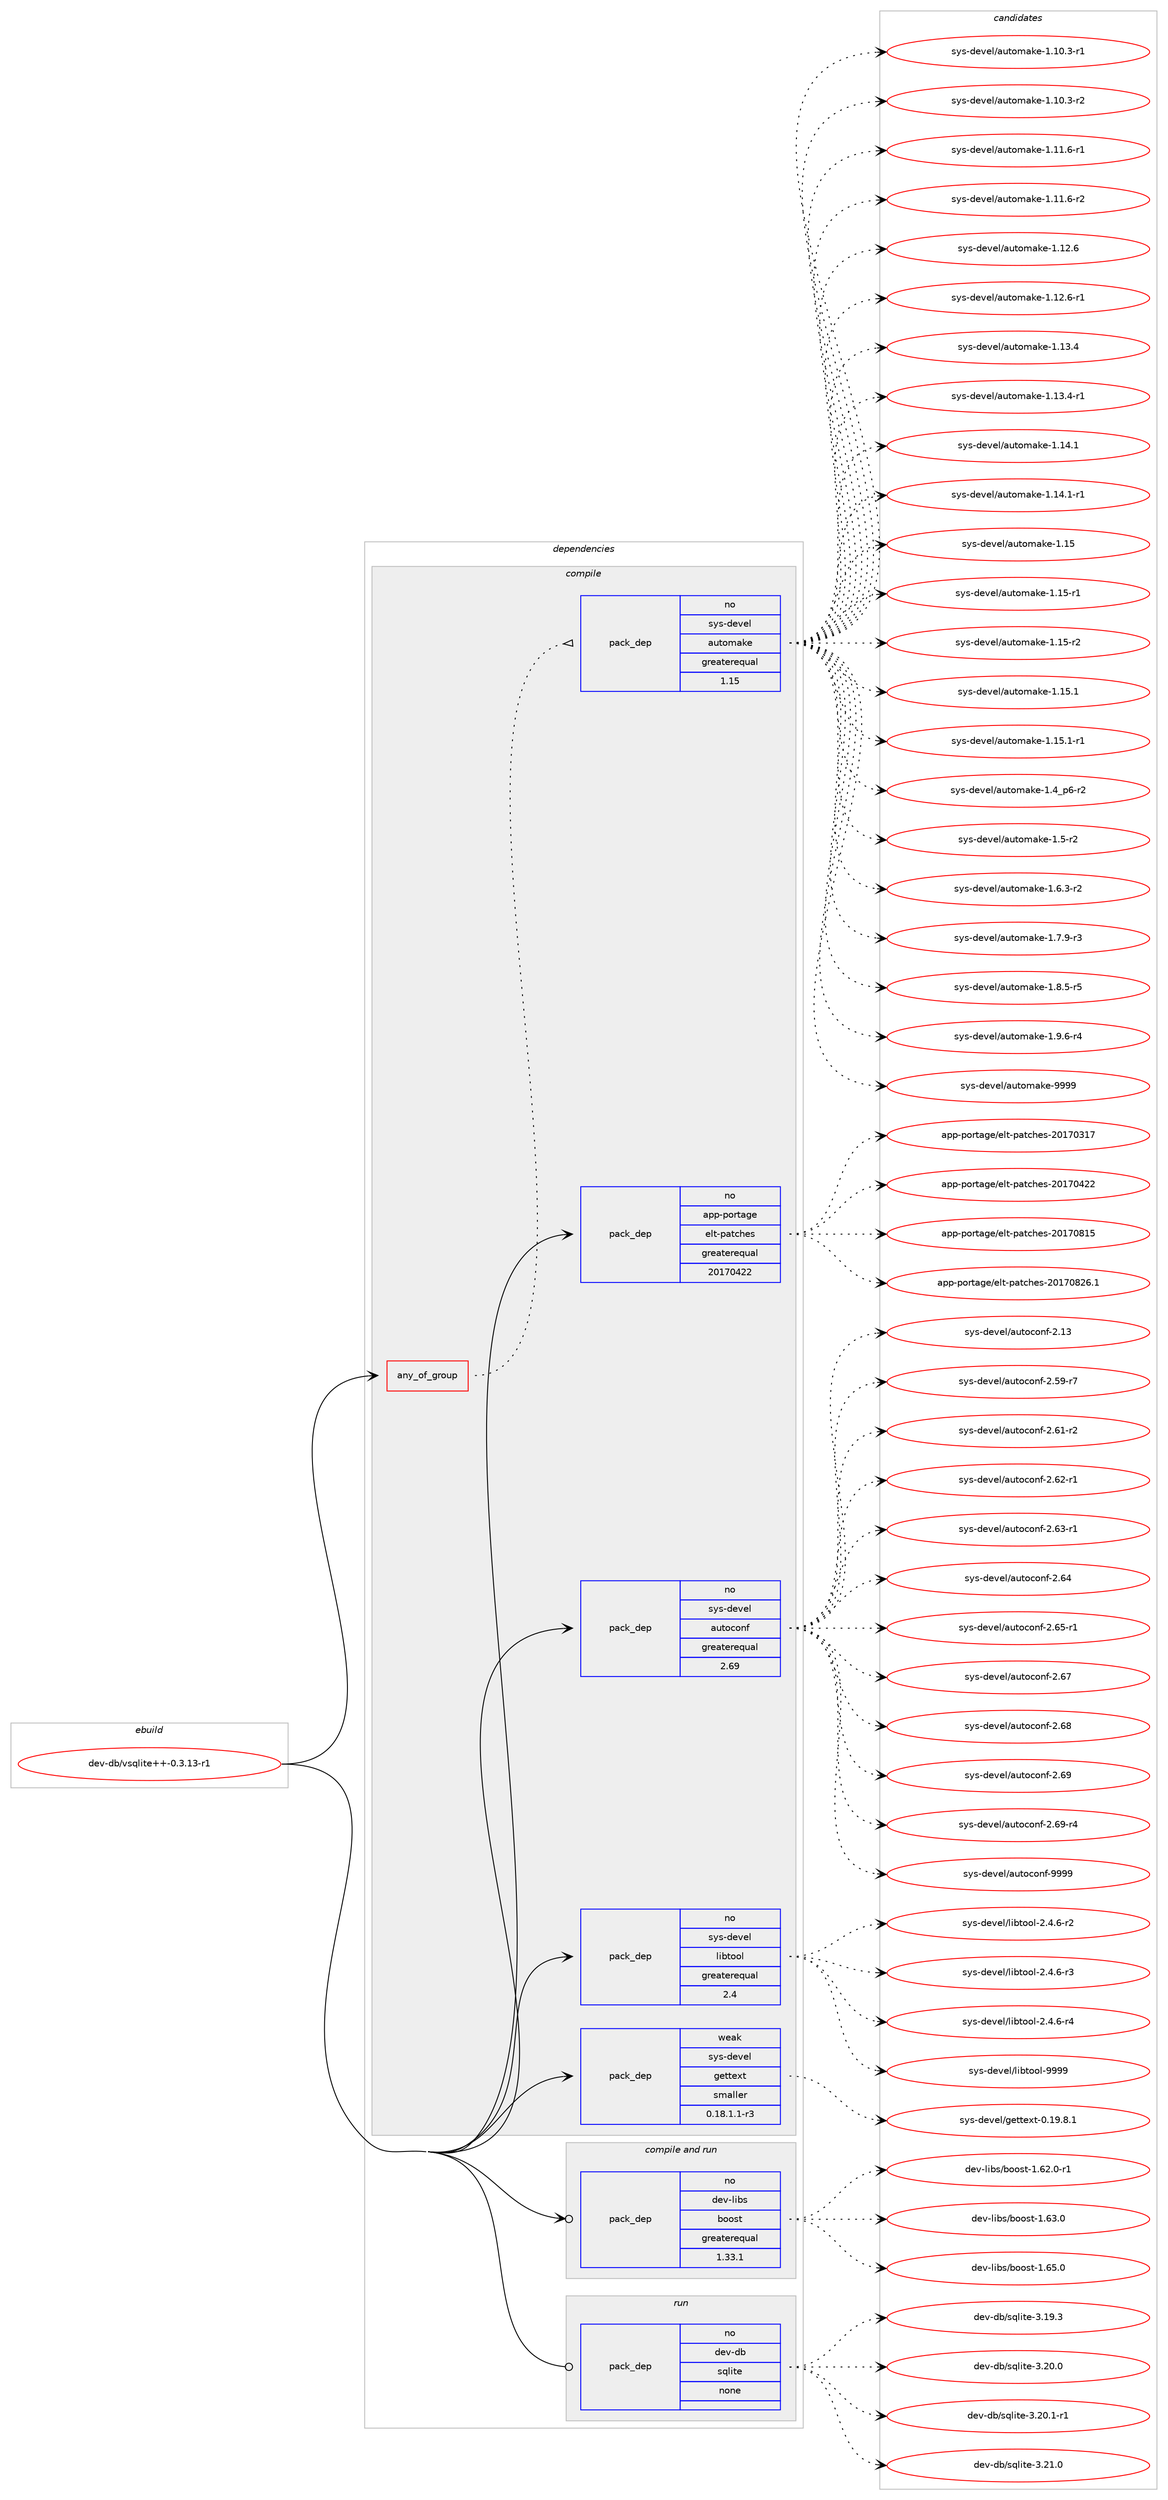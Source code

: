 digraph prolog {

# *************
# Graph options
# *************

newrank=true;
concentrate=true;
compound=true;
graph [rankdir=LR,fontname=Helvetica,fontsize=10,ranksep=1.5];#, ranksep=2.5, nodesep=0.2];
edge  [arrowhead=vee];
node  [fontname=Helvetica,fontsize=10];

# **********
# The ebuild
# **********

subgraph cluster_leftcol {
color=gray;
rank=same;
label=<<i>ebuild</i>>;
id [label="dev-db/vsqlite++-0.3.13-r1", color=red, width=4, href="../dev-db/vsqlite++-0.3.13-r1.svg"];
}

# ****************
# The dependencies
# ****************

subgraph cluster_midcol {
color=gray;
label=<<i>dependencies</i>>;
subgraph cluster_compile {
fillcolor="#eeeeee";
style=filled;
label=<<i>compile</i>>;
subgraph any1542 {
dependency71309 [label=<<TABLE BORDER="0" CELLBORDER="1" CELLSPACING="0" CELLPADDING="4"><TR><TD CELLPADDING="10">any_of_group</TD></TR></TABLE>>, shape=none, color=red];subgraph pack52269 {
dependency71310 [label=<<TABLE BORDER="0" CELLBORDER="1" CELLSPACING="0" CELLPADDING="4" WIDTH="220"><TR><TD ROWSPAN="6" CELLPADDING="30">pack_dep</TD></TR><TR><TD WIDTH="110">no</TD></TR><TR><TD>sys-devel</TD></TR><TR><TD>automake</TD></TR><TR><TD>greaterequal</TD></TR><TR><TD>1.15</TD></TR></TABLE>>, shape=none, color=blue];
}
dependency71309:e -> dependency71310:w [weight=20,style="dotted",arrowhead="oinv"];
}
id:e -> dependency71309:w [weight=20,style="solid",arrowhead="vee"];
subgraph pack52270 {
dependency71311 [label=<<TABLE BORDER="0" CELLBORDER="1" CELLSPACING="0" CELLPADDING="4" WIDTH="220"><TR><TD ROWSPAN="6" CELLPADDING="30">pack_dep</TD></TR><TR><TD WIDTH="110">no</TD></TR><TR><TD>app-portage</TD></TR><TR><TD>elt-patches</TD></TR><TR><TD>greaterequal</TD></TR><TR><TD>20170422</TD></TR></TABLE>>, shape=none, color=blue];
}
id:e -> dependency71311:w [weight=20,style="solid",arrowhead="vee"];
subgraph pack52271 {
dependency71312 [label=<<TABLE BORDER="0" CELLBORDER="1" CELLSPACING="0" CELLPADDING="4" WIDTH="220"><TR><TD ROWSPAN="6" CELLPADDING="30">pack_dep</TD></TR><TR><TD WIDTH="110">no</TD></TR><TR><TD>sys-devel</TD></TR><TR><TD>autoconf</TD></TR><TR><TD>greaterequal</TD></TR><TR><TD>2.69</TD></TR></TABLE>>, shape=none, color=blue];
}
id:e -> dependency71312:w [weight=20,style="solid",arrowhead="vee"];
subgraph pack52272 {
dependency71313 [label=<<TABLE BORDER="0" CELLBORDER="1" CELLSPACING="0" CELLPADDING="4" WIDTH="220"><TR><TD ROWSPAN="6" CELLPADDING="30">pack_dep</TD></TR><TR><TD WIDTH="110">no</TD></TR><TR><TD>sys-devel</TD></TR><TR><TD>libtool</TD></TR><TR><TD>greaterequal</TD></TR><TR><TD>2.4</TD></TR></TABLE>>, shape=none, color=blue];
}
id:e -> dependency71313:w [weight=20,style="solid",arrowhead="vee"];
subgraph pack52273 {
dependency71314 [label=<<TABLE BORDER="0" CELLBORDER="1" CELLSPACING="0" CELLPADDING="4" WIDTH="220"><TR><TD ROWSPAN="6" CELLPADDING="30">pack_dep</TD></TR><TR><TD WIDTH="110">weak</TD></TR><TR><TD>sys-devel</TD></TR><TR><TD>gettext</TD></TR><TR><TD>smaller</TD></TR><TR><TD>0.18.1.1-r3</TD></TR></TABLE>>, shape=none, color=blue];
}
id:e -> dependency71314:w [weight=20,style="solid",arrowhead="vee"];
}
subgraph cluster_compileandrun {
fillcolor="#eeeeee";
style=filled;
label=<<i>compile and run</i>>;
subgraph pack52274 {
dependency71315 [label=<<TABLE BORDER="0" CELLBORDER="1" CELLSPACING="0" CELLPADDING="4" WIDTH="220"><TR><TD ROWSPAN="6" CELLPADDING="30">pack_dep</TD></TR><TR><TD WIDTH="110">no</TD></TR><TR><TD>dev-libs</TD></TR><TR><TD>boost</TD></TR><TR><TD>greaterequal</TD></TR><TR><TD>1.33.1</TD></TR></TABLE>>, shape=none, color=blue];
}
id:e -> dependency71315:w [weight=20,style="solid",arrowhead="odotvee"];
}
subgraph cluster_run {
fillcolor="#eeeeee";
style=filled;
label=<<i>run</i>>;
subgraph pack52275 {
dependency71316 [label=<<TABLE BORDER="0" CELLBORDER="1" CELLSPACING="0" CELLPADDING="4" WIDTH="220"><TR><TD ROWSPAN="6" CELLPADDING="30">pack_dep</TD></TR><TR><TD WIDTH="110">no</TD></TR><TR><TD>dev-db</TD></TR><TR><TD>sqlite</TD></TR><TR><TD>none</TD></TR><TR><TD></TD></TR></TABLE>>, shape=none, color=blue];
}
id:e -> dependency71316:w [weight=20,style="solid",arrowhead="odot"];
}
}

# **************
# The candidates
# **************

subgraph cluster_choices {
rank=same;
color=gray;
label=<<i>candidates</i>>;

subgraph choice52269 {
color=black;
nodesep=1;
choice11512111545100101118101108479711711611110997107101454946494846514511449 [label="sys-devel/automake-1.10.3-r1", color=red, width=4,href="../sys-devel/automake-1.10.3-r1.svg"];
choice11512111545100101118101108479711711611110997107101454946494846514511450 [label="sys-devel/automake-1.10.3-r2", color=red, width=4,href="../sys-devel/automake-1.10.3-r2.svg"];
choice11512111545100101118101108479711711611110997107101454946494946544511449 [label="sys-devel/automake-1.11.6-r1", color=red, width=4,href="../sys-devel/automake-1.11.6-r1.svg"];
choice11512111545100101118101108479711711611110997107101454946494946544511450 [label="sys-devel/automake-1.11.6-r2", color=red, width=4,href="../sys-devel/automake-1.11.6-r2.svg"];
choice1151211154510010111810110847971171161111099710710145494649504654 [label="sys-devel/automake-1.12.6", color=red, width=4,href="../sys-devel/automake-1.12.6.svg"];
choice11512111545100101118101108479711711611110997107101454946495046544511449 [label="sys-devel/automake-1.12.6-r1", color=red, width=4,href="../sys-devel/automake-1.12.6-r1.svg"];
choice1151211154510010111810110847971171161111099710710145494649514652 [label="sys-devel/automake-1.13.4", color=red, width=4,href="../sys-devel/automake-1.13.4.svg"];
choice11512111545100101118101108479711711611110997107101454946495146524511449 [label="sys-devel/automake-1.13.4-r1", color=red, width=4,href="../sys-devel/automake-1.13.4-r1.svg"];
choice1151211154510010111810110847971171161111099710710145494649524649 [label="sys-devel/automake-1.14.1", color=red, width=4,href="../sys-devel/automake-1.14.1.svg"];
choice11512111545100101118101108479711711611110997107101454946495246494511449 [label="sys-devel/automake-1.14.1-r1", color=red, width=4,href="../sys-devel/automake-1.14.1-r1.svg"];
choice115121115451001011181011084797117116111109971071014549464953 [label="sys-devel/automake-1.15", color=red, width=4,href="../sys-devel/automake-1.15.svg"];
choice1151211154510010111810110847971171161111099710710145494649534511449 [label="sys-devel/automake-1.15-r1", color=red, width=4,href="../sys-devel/automake-1.15-r1.svg"];
choice1151211154510010111810110847971171161111099710710145494649534511450 [label="sys-devel/automake-1.15-r2", color=red, width=4,href="../sys-devel/automake-1.15-r2.svg"];
choice1151211154510010111810110847971171161111099710710145494649534649 [label="sys-devel/automake-1.15.1", color=red, width=4,href="../sys-devel/automake-1.15.1.svg"];
choice11512111545100101118101108479711711611110997107101454946495346494511449 [label="sys-devel/automake-1.15.1-r1", color=red, width=4,href="../sys-devel/automake-1.15.1-r1.svg"];
choice115121115451001011181011084797117116111109971071014549465295112544511450 [label="sys-devel/automake-1.4_p6-r2", color=red, width=4,href="../sys-devel/automake-1.4_p6-r2.svg"];
choice11512111545100101118101108479711711611110997107101454946534511450 [label="sys-devel/automake-1.5-r2", color=red, width=4,href="../sys-devel/automake-1.5-r2.svg"];
choice115121115451001011181011084797117116111109971071014549465446514511450 [label="sys-devel/automake-1.6.3-r2", color=red, width=4,href="../sys-devel/automake-1.6.3-r2.svg"];
choice115121115451001011181011084797117116111109971071014549465546574511451 [label="sys-devel/automake-1.7.9-r3", color=red, width=4,href="../sys-devel/automake-1.7.9-r3.svg"];
choice115121115451001011181011084797117116111109971071014549465646534511453 [label="sys-devel/automake-1.8.5-r5", color=red, width=4,href="../sys-devel/automake-1.8.5-r5.svg"];
choice115121115451001011181011084797117116111109971071014549465746544511452 [label="sys-devel/automake-1.9.6-r4", color=red, width=4,href="../sys-devel/automake-1.9.6-r4.svg"];
choice115121115451001011181011084797117116111109971071014557575757 [label="sys-devel/automake-9999", color=red, width=4,href="../sys-devel/automake-9999.svg"];
dependency71310:e -> choice11512111545100101118101108479711711611110997107101454946494846514511449:w [style=dotted,weight="100"];
dependency71310:e -> choice11512111545100101118101108479711711611110997107101454946494846514511450:w [style=dotted,weight="100"];
dependency71310:e -> choice11512111545100101118101108479711711611110997107101454946494946544511449:w [style=dotted,weight="100"];
dependency71310:e -> choice11512111545100101118101108479711711611110997107101454946494946544511450:w [style=dotted,weight="100"];
dependency71310:e -> choice1151211154510010111810110847971171161111099710710145494649504654:w [style=dotted,weight="100"];
dependency71310:e -> choice11512111545100101118101108479711711611110997107101454946495046544511449:w [style=dotted,weight="100"];
dependency71310:e -> choice1151211154510010111810110847971171161111099710710145494649514652:w [style=dotted,weight="100"];
dependency71310:e -> choice11512111545100101118101108479711711611110997107101454946495146524511449:w [style=dotted,weight="100"];
dependency71310:e -> choice1151211154510010111810110847971171161111099710710145494649524649:w [style=dotted,weight="100"];
dependency71310:e -> choice11512111545100101118101108479711711611110997107101454946495246494511449:w [style=dotted,weight="100"];
dependency71310:e -> choice115121115451001011181011084797117116111109971071014549464953:w [style=dotted,weight="100"];
dependency71310:e -> choice1151211154510010111810110847971171161111099710710145494649534511449:w [style=dotted,weight="100"];
dependency71310:e -> choice1151211154510010111810110847971171161111099710710145494649534511450:w [style=dotted,weight="100"];
dependency71310:e -> choice1151211154510010111810110847971171161111099710710145494649534649:w [style=dotted,weight="100"];
dependency71310:e -> choice11512111545100101118101108479711711611110997107101454946495346494511449:w [style=dotted,weight="100"];
dependency71310:e -> choice115121115451001011181011084797117116111109971071014549465295112544511450:w [style=dotted,weight="100"];
dependency71310:e -> choice11512111545100101118101108479711711611110997107101454946534511450:w [style=dotted,weight="100"];
dependency71310:e -> choice115121115451001011181011084797117116111109971071014549465446514511450:w [style=dotted,weight="100"];
dependency71310:e -> choice115121115451001011181011084797117116111109971071014549465546574511451:w [style=dotted,weight="100"];
dependency71310:e -> choice115121115451001011181011084797117116111109971071014549465646534511453:w [style=dotted,weight="100"];
dependency71310:e -> choice115121115451001011181011084797117116111109971071014549465746544511452:w [style=dotted,weight="100"];
dependency71310:e -> choice115121115451001011181011084797117116111109971071014557575757:w [style=dotted,weight="100"];
}
subgraph choice52270 {
color=black;
nodesep=1;
choice97112112451121111141169710310147101108116451129711699104101115455048495548514955 [label="app-portage/elt-patches-20170317", color=red, width=4,href="../app-portage/elt-patches-20170317.svg"];
choice97112112451121111141169710310147101108116451129711699104101115455048495548525050 [label="app-portage/elt-patches-20170422", color=red, width=4,href="../app-portage/elt-patches-20170422.svg"];
choice97112112451121111141169710310147101108116451129711699104101115455048495548564953 [label="app-portage/elt-patches-20170815", color=red, width=4,href="../app-portage/elt-patches-20170815.svg"];
choice971121124511211111411697103101471011081164511297116991041011154550484955485650544649 [label="app-portage/elt-patches-20170826.1", color=red, width=4,href="../app-portage/elt-patches-20170826.1.svg"];
dependency71311:e -> choice97112112451121111141169710310147101108116451129711699104101115455048495548514955:w [style=dotted,weight="100"];
dependency71311:e -> choice97112112451121111141169710310147101108116451129711699104101115455048495548525050:w [style=dotted,weight="100"];
dependency71311:e -> choice97112112451121111141169710310147101108116451129711699104101115455048495548564953:w [style=dotted,weight="100"];
dependency71311:e -> choice971121124511211111411697103101471011081164511297116991041011154550484955485650544649:w [style=dotted,weight="100"];
}
subgraph choice52271 {
color=black;
nodesep=1;
choice115121115451001011181011084797117116111991111101024550464951 [label="sys-devel/autoconf-2.13", color=red, width=4,href="../sys-devel/autoconf-2.13.svg"];
choice1151211154510010111810110847971171161119911111010245504653574511455 [label="sys-devel/autoconf-2.59-r7", color=red, width=4,href="../sys-devel/autoconf-2.59-r7.svg"];
choice1151211154510010111810110847971171161119911111010245504654494511450 [label="sys-devel/autoconf-2.61-r2", color=red, width=4,href="../sys-devel/autoconf-2.61-r2.svg"];
choice1151211154510010111810110847971171161119911111010245504654504511449 [label="sys-devel/autoconf-2.62-r1", color=red, width=4,href="../sys-devel/autoconf-2.62-r1.svg"];
choice1151211154510010111810110847971171161119911111010245504654514511449 [label="sys-devel/autoconf-2.63-r1", color=red, width=4,href="../sys-devel/autoconf-2.63-r1.svg"];
choice115121115451001011181011084797117116111991111101024550465452 [label="sys-devel/autoconf-2.64", color=red, width=4,href="../sys-devel/autoconf-2.64.svg"];
choice1151211154510010111810110847971171161119911111010245504654534511449 [label="sys-devel/autoconf-2.65-r1", color=red, width=4,href="../sys-devel/autoconf-2.65-r1.svg"];
choice115121115451001011181011084797117116111991111101024550465455 [label="sys-devel/autoconf-2.67", color=red, width=4,href="../sys-devel/autoconf-2.67.svg"];
choice115121115451001011181011084797117116111991111101024550465456 [label="sys-devel/autoconf-2.68", color=red, width=4,href="../sys-devel/autoconf-2.68.svg"];
choice115121115451001011181011084797117116111991111101024550465457 [label="sys-devel/autoconf-2.69", color=red, width=4,href="../sys-devel/autoconf-2.69.svg"];
choice1151211154510010111810110847971171161119911111010245504654574511452 [label="sys-devel/autoconf-2.69-r4", color=red, width=4,href="../sys-devel/autoconf-2.69-r4.svg"];
choice115121115451001011181011084797117116111991111101024557575757 [label="sys-devel/autoconf-9999", color=red, width=4,href="../sys-devel/autoconf-9999.svg"];
dependency71312:e -> choice115121115451001011181011084797117116111991111101024550464951:w [style=dotted,weight="100"];
dependency71312:e -> choice1151211154510010111810110847971171161119911111010245504653574511455:w [style=dotted,weight="100"];
dependency71312:e -> choice1151211154510010111810110847971171161119911111010245504654494511450:w [style=dotted,weight="100"];
dependency71312:e -> choice1151211154510010111810110847971171161119911111010245504654504511449:w [style=dotted,weight="100"];
dependency71312:e -> choice1151211154510010111810110847971171161119911111010245504654514511449:w [style=dotted,weight="100"];
dependency71312:e -> choice115121115451001011181011084797117116111991111101024550465452:w [style=dotted,weight="100"];
dependency71312:e -> choice1151211154510010111810110847971171161119911111010245504654534511449:w [style=dotted,weight="100"];
dependency71312:e -> choice115121115451001011181011084797117116111991111101024550465455:w [style=dotted,weight="100"];
dependency71312:e -> choice115121115451001011181011084797117116111991111101024550465456:w [style=dotted,weight="100"];
dependency71312:e -> choice115121115451001011181011084797117116111991111101024550465457:w [style=dotted,weight="100"];
dependency71312:e -> choice1151211154510010111810110847971171161119911111010245504654574511452:w [style=dotted,weight="100"];
dependency71312:e -> choice115121115451001011181011084797117116111991111101024557575757:w [style=dotted,weight="100"];
}
subgraph choice52272 {
color=black;
nodesep=1;
choice1151211154510010111810110847108105981161111111084550465246544511450 [label="sys-devel/libtool-2.4.6-r2", color=red, width=4,href="../sys-devel/libtool-2.4.6-r2.svg"];
choice1151211154510010111810110847108105981161111111084550465246544511451 [label="sys-devel/libtool-2.4.6-r3", color=red, width=4,href="../sys-devel/libtool-2.4.6-r3.svg"];
choice1151211154510010111810110847108105981161111111084550465246544511452 [label="sys-devel/libtool-2.4.6-r4", color=red, width=4,href="../sys-devel/libtool-2.4.6-r4.svg"];
choice1151211154510010111810110847108105981161111111084557575757 [label="sys-devel/libtool-9999", color=red, width=4,href="../sys-devel/libtool-9999.svg"];
dependency71313:e -> choice1151211154510010111810110847108105981161111111084550465246544511450:w [style=dotted,weight="100"];
dependency71313:e -> choice1151211154510010111810110847108105981161111111084550465246544511451:w [style=dotted,weight="100"];
dependency71313:e -> choice1151211154510010111810110847108105981161111111084550465246544511452:w [style=dotted,weight="100"];
dependency71313:e -> choice1151211154510010111810110847108105981161111111084557575757:w [style=dotted,weight="100"];
}
subgraph choice52273 {
color=black;
nodesep=1;
choice1151211154510010111810110847103101116116101120116454846495746564649 [label="sys-devel/gettext-0.19.8.1", color=red, width=4,href="../sys-devel/gettext-0.19.8.1.svg"];
dependency71314:e -> choice1151211154510010111810110847103101116116101120116454846495746564649:w [style=dotted,weight="100"];
}
subgraph choice52274 {
color=black;
nodesep=1;
choice10010111845108105981154798111111115116454946545046484511449 [label="dev-libs/boost-1.62.0-r1", color=red, width=4,href="../dev-libs/boost-1.62.0-r1.svg"];
choice1001011184510810598115479811111111511645494654514648 [label="dev-libs/boost-1.63.0", color=red, width=4,href="../dev-libs/boost-1.63.0.svg"];
choice1001011184510810598115479811111111511645494654534648 [label="dev-libs/boost-1.65.0", color=red, width=4,href="../dev-libs/boost-1.65.0.svg"];
dependency71315:e -> choice10010111845108105981154798111111115116454946545046484511449:w [style=dotted,weight="100"];
dependency71315:e -> choice1001011184510810598115479811111111511645494654514648:w [style=dotted,weight="100"];
dependency71315:e -> choice1001011184510810598115479811111111511645494654534648:w [style=dotted,weight="100"];
}
subgraph choice52275 {
color=black;
nodesep=1;
choice10010111845100984711511310810511610145514649574651 [label="dev-db/sqlite-3.19.3", color=red, width=4,href="../dev-db/sqlite-3.19.3.svg"];
choice10010111845100984711511310810511610145514650484648 [label="dev-db/sqlite-3.20.0", color=red, width=4,href="../dev-db/sqlite-3.20.0.svg"];
choice100101118451009847115113108105116101455146504846494511449 [label="dev-db/sqlite-3.20.1-r1", color=red, width=4,href="../dev-db/sqlite-3.20.1-r1.svg"];
choice10010111845100984711511310810511610145514650494648 [label="dev-db/sqlite-3.21.0", color=red, width=4,href="../dev-db/sqlite-3.21.0.svg"];
dependency71316:e -> choice10010111845100984711511310810511610145514649574651:w [style=dotted,weight="100"];
dependency71316:e -> choice10010111845100984711511310810511610145514650484648:w [style=dotted,weight="100"];
dependency71316:e -> choice100101118451009847115113108105116101455146504846494511449:w [style=dotted,weight="100"];
dependency71316:e -> choice10010111845100984711511310810511610145514650494648:w [style=dotted,weight="100"];
}
}

}
